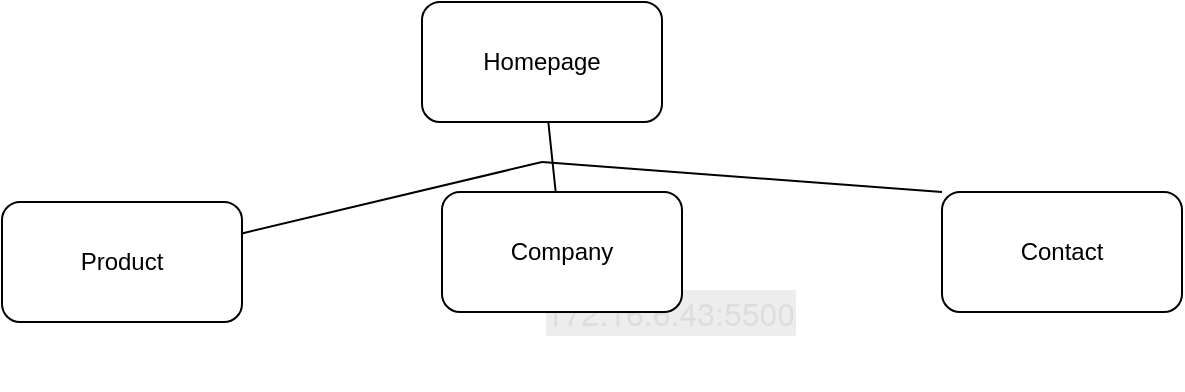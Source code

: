 <mxfile version="13.8.6" type="device"><diagram id="84JjGLmzZWaA_aV5gkTV" name="Page-1"><mxGraphModel dx="782" dy="520" grid="1" gridSize="10" guides="1" tooltips="1" connect="1" arrows="1" fold="1" page="1" pageScale="1" pageWidth="850" pageHeight="1100" math="0" shadow="0"><root><mxCell id="0"/><mxCell id="1" parent="0"/><mxCell id="VYz89ZfXPJhBCTLOTN5c-1" value="Homepage" style="rounded=1;whiteSpace=wrap;html=1;" vertex="1" parent="1"><mxGeometry x="330" y="50" width="120" height="60" as="geometry"/></mxCell><mxCell id="VYz89ZfXPJhBCTLOTN5c-2" value="Product" style="rounded=1;whiteSpace=wrap;html=1;" vertex="1" parent="1"><mxGeometry x="120" y="150" width="120" height="60" as="geometry"/></mxCell><mxCell id="VYz89ZfXPJhBCTLOTN5c-3" value="&#10;&#10;&lt;span style=&quot;color: rgb(220 , 221 , 222) ; font-family: &amp;quot;whitney&amp;quot; , &amp;quot;helvetica neue&amp;quot; , &amp;quot;helvetica&amp;quot; , &amp;quot;arial&amp;quot; , sans-serif ; font-size: 16px ; font-style: normal ; font-weight: 400 ; letter-spacing: normal ; text-indent: 0px ; text-transform: none ; word-spacing: 0px ; background-color: rgba(4 , 4 , 5 , 0.07) ; display: inline ; float: none&quot;&gt;172.16.6.43:5500&lt;/span&gt;&#10;&#10;" style="text;whiteSpace=wrap;html=1;" vertex="1" parent="1"><mxGeometry x="390" y="160" width="150" height="30" as="geometry"/></mxCell><mxCell id="VYz89ZfXPJhBCTLOTN5c-4" value="Company" style="rounded=1;whiteSpace=wrap;html=1;" vertex="1" parent="1"><mxGeometry x="340" y="145" width="120" height="60" as="geometry"/></mxCell><mxCell id="VYz89ZfXPJhBCTLOTN5c-5" value="Contact" style="rounded=1;whiteSpace=wrap;html=1;" vertex="1" parent="1"><mxGeometry x="590" y="145" width="120" height="60" as="geometry"/></mxCell><mxCell id="VYz89ZfXPJhBCTLOTN5c-11" value="" style="endArrow=none;html=1;" edge="1" parent="1" source="VYz89ZfXPJhBCTLOTN5c-2"><mxGeometry width="50" height="50" relative="1" as="geometry"><mxPoint x="370" y="290" as="sourcePoint"/><mxPoint x="390" y="130" as="targetPoint"/></mxGeometry></mxCell><mxCell id="VYz89ZfXPJhBCTLOTN5c-13" value="" style="endArrow=none;html=1;" edge="1" parent="1" source="VYz89ZfXPJhBCTLOTN5c-4" target="VYz89ZfXPJhBCTLOTN5c-1"><mxGeometry width="50" height="50" relative="1" as="geometry"><mxPoint x="370" y="290" as="sourcePoint"/><mxPoint x="420" y="240" as="targetPoint"/></mxGeometry></mxCell><mxCell id="VYz89ZfXPJhBCTLOTN5c-14" value="" style="endArrow=none;html=1;entryX=0;entryY=0;entryDx=0;entryDy=0;" edge="1" parent="1" target="VYz89ZfXPJhBCTLOTN5c-5"><mxGeometry width="50" height="50" relative="1" as="geometry"><mxPoint x="390" y="130" as="sourcePoint"/><mxPoint x="420" y="240" as="targetPoint"/></mxGeometry></mxCell></root></mxGraphModel></diagram></mxfile>
